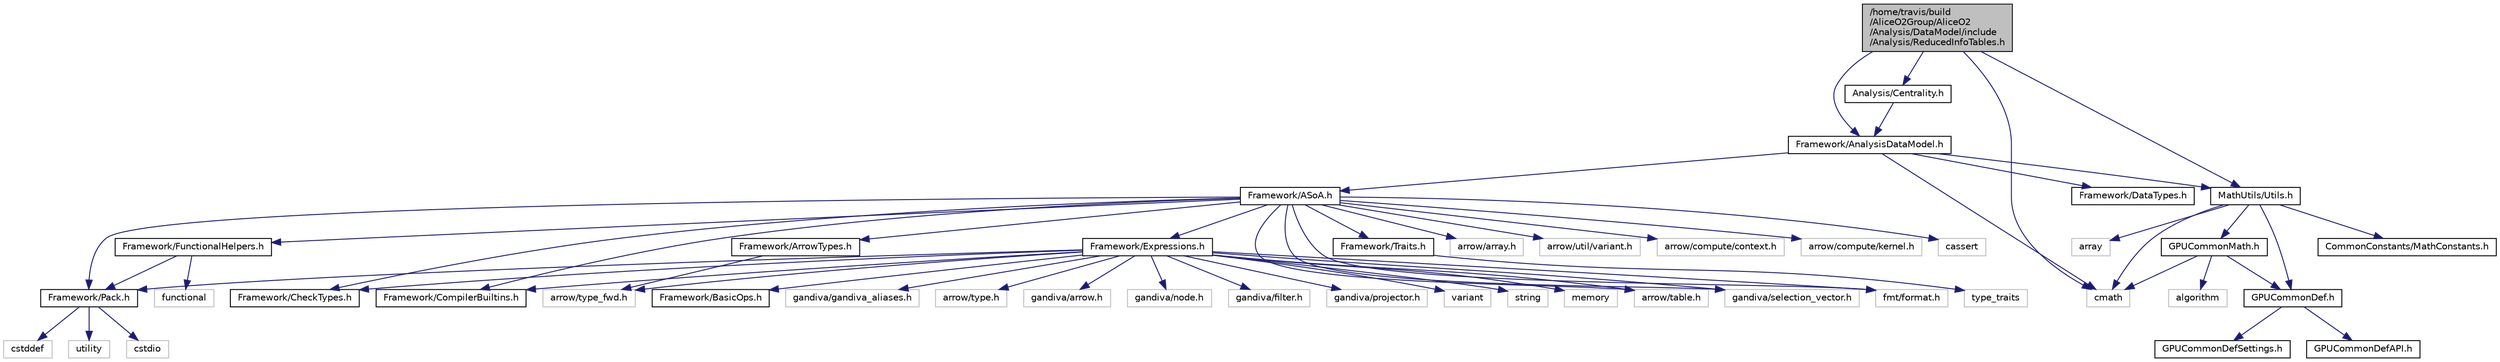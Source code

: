 digraph "/home/travis/build/AliceO2Group/AliceO2/Analysis/DataModel/include/Analysis/ReducedInfoTables.h"
{
 // INTERACTIVE_SVG=YES
  bgcolor="transparent";
  edge [fontname="Helvetica",fontsize="10",labelfontname="Helvetica",labelfontsize="10"];
  node [fontname="Helvetica",fontsize="10",shape=record];
  Node0 [label="/home/travis/build\l/AliceO2Group/AliceO2\l/Analysis/DataModel/include\l/Analysis/ReducedInfoTables.h",height=0.2,width=0.4,color="black", fillcolor="grey75", style="filled", fontcolor="black"];
  Node0 -> Node1 [color="midnightblue",fontsize="10",style="solid",fontname="Helvetica"];
  Node1 [label="Framework/AnalysisDataModel.h",height=0.2,width=0.4,color="black",URL="$d2/d8c/AnalysisDataModel_8h.html"];
  Node1 -> Node2 [color="midnightblue",fontsize="10",style="solid",fontname="Helvetica"];
  Node2 [label="Framework/ASoA.h",height=0.2,width=0.4,color="black",URL="$de/d33/ASoA_8h.html"];
  Node2 -> Node3 [color="midnightblue",fontsize="10",style="solid",fontname="Helvetica"];
  Node3 [label="Framework/Pack.h",height=0.2,width=0.4,color="black",URL="$dd/dce/Pack_8h.html"];
  Node3 -> Node4 [color="midnightblue",fontsize="10",style="solid",fontname="Helvetica"];
  Node4 [label="cstddef",height=0.2,width=0.4,color="grey75"];
  Node3 -> Node5 [color="midnightblue",fontsize="10",style="solid",fontname="Helvetica"];
  Node5 [label="utility",height=0.2,width=0.4,color="grey75"];
  Node3 -> Node6 [color="midnightblue",fontsize="10",style="solid",fontname="Helvetica"];
  Node6 [label="cstdio",height=0.2,width=0.4,color="grey75"];
  Node2 -> Node7 [color="midnightblue",fontsize="10",style="solid",fontname="Helvetica"];
  Node7 [label="Framework/CheckTypes.h",height=0.2,width=0.4,color="black",URL="$d1/d00/CheckTypes_8h.html"];
  Node2 -> Node8 [color="midnightblue",fontsize="10",style="solid",fontname="Helvetica"];
  Node8 [label="Framework/FunctionalHelpers.h",height=0.2,width=0.4,color="black",URL="$de/d9b/FunctionalHelpers_8h.html"];
  Node8 -> Node3 [color="midnightblue",fontsize="10",style="solid",fontname="Helvetica"];
  Node8 -> Node9 [color="midnightblue",fontsize="10",style="solid",fontname="Helvetica"];
  Node9 [label="functional",height=0.2,width=0.4,color="grey75"];
  Node2 -> Node10 [color="midnightblue",fontsize="10",style="solid",fontname="Helvetica"];
  Node10 [label="Framework/CompilerBuiltins.h",height=0.2,width=0.4,color="black",URL="$d9/de8/CompilerBuiltins_8h.html"];
  Node2 -> Node11 [color="midnightblue",fontsize="10",style="solid",fontname="Helvetica"];
  Node11 [label="Framework/Traits.h",height=0.2,width=0.4,color="black",URL="$db/d31/Traits_8h.html"];
  Node11 -> Node12 [color="midnightblue",fontsize="10",style="solid",fontname="Helvetica"];
  Node12 [label="type_traits",height=0.2,width=0.4,color="grey75"];
  Node2 -> Node13 [color="midnightblue",fontsize="10",style="solid",fontname="Helvetica"];
  Node13 [label="Framework/Expressions.h",height=0.2,width=0.4,color="black",URL="$d0/d91/Expressions_8h.html"];
  Node13 -> Node14 [color="midnightblue",fontsize="10",style="solid",fontname="Helvetica"];
  Node14 [label="Framework/BasicOps.h",height=0.2,width=0.4,color="black",URL="$dd/dc2/BasicOps_8h.html"];
  Node13 -> Node10 [color="midnightblue",fontsize="10",style="solid",fontname="Helvetica"];
  Node13 -> Node3 [color="midnightblue",fontsize="10",style="solid",fontname="Helvetica"];
  Node13 -> Node7 [color="midnightblue",fontsize="10",style="solid",fontname="Helvetica"];
  Node13 -> Node15 [color="midnightblue",fontsize="10",style="solid",fontname="Helvetica"];
  Node15 [label="arrow/type_fwd.h",height=0.2,width=0.4,color="grey75"];
  Node13 -> Node16 [color="midnightblue",fontsize="10",style="solid",fontname="Helvetica"];
  Node16 [label="gandiva/gandiva_aliases.h",height=0.2,width=0.4,color="grey75"];
  Node13 -> Node17 [color="midnightblue",fontsize="10",style="solid",fontname="Helvetica"];
  Node17 [label="arrow/type.h",height=0.2,width=0.4,color="grey75"];
  Node13 -> Node18 [color="midnightblue",fontsize="10",style="solid",fontname="Helvetica"];
  Node18 [label="gandiva/arrow.h",height=0.2,width=0.4,color="grey75"];
  Node13 -> Node19 [color="midnightblue",fontsize="10",style="solid",fontname="Helvetica"];
  Node19 [label="arrow/table.h",height=0.2,width=0.4,color="grey75"];
  Node13 -> Node20 [color="midnightblue",fontsize="10",style="solid",fontname="Helvetica"];
  Node20 [label="gandiva/selection_vector.h",height=0.2,width=0.4,color="grey75"];
  Node13 -> Node21 [color="midnightblue",fontsize="10",style="solid",fontname="Helvetica"];
  Node21 [label="gandiva/node.h",height=0.2,width=0.4,color="grey75"];
  Node13 -> Node22 [color="midnightblue",fontsize="10",style="solid",fontname="Helvetica"];
  Node22 [label="gandiva/filter.h",height=0.2,width=0.4,color="grey75"];
  Node13 -> Node23 [color="midnightblue",fontsize="10",style="solid",fontname="Helvetica"];
  Node23 [label="gandiva/projector.h",height=0.2,width=0.4,color="grey75"];
  Node13 -> Node24 [color="midnightblue",fontsize="10",style="solid",fontname="Helvetica"];
  Node24 [label="fmt/format.h",height=0.2,width=0.4,color="grey75"];
  Node13 -> Node25 [color="midnightblue",fontsize="10",style="solid",fontname="Helvetica"];
  Node25 [label="variant",height=0.2,width=0.4,color="grey75"];
  Node13 -> Node26 [color="midnightblue",fontsize="10",style="solid",fontname="Helvetica"];
  Node26 [label="string",height=0.2,width=0.4,color="grey75"];
  Node13 -> Node27 [color="midnightblue",fontsize="10",style="solid",fontname="Helvetica"];
  Node27 [label="memory",height=0.2,width=0.4,color="grey75"];
  Node2 -> Node28 [color="midnightblue",fontsize="10",style="solid",fontname="Helvetica"];
  Node28 [label="Framework/ArrowTypes.h",height=0.2,width=0.4,color="black",URL="$d4/de7/ArrowTypes_8h.html"];
  Node28 -> Node15 [color="midnightblue",fontsize="10",style="solid",fontname="Helvetica"];
  Node2 -> Node19 [color="midnightblue",fontsize="10",style="solid",fontname="Helvetica"];
  Node2 -> Node29 [color="midnightblue",fontsize="10",style="solid",fontname="Helvetica"];
  Node29 [label="arrow/array.h",height=0.2,width=0.4,color="grey75"];
  Node2 -> Node30 [color="midnightblue",fontsize="10",style="solid",fontname="Helvetica"];
  Node30 [label="arrow/util/variant.h",height=0.2,width=0.4,color="grey75"];
  Node2 -> Node31 [color="midnightblue",fontsize="10",style="solid",fontname="Helvetica"];
  Node31 [label="arrow/compute/context.h",height=0.2,width=0.4,color="grey75"];
  Node2 -> Node32 [color="midnightblue",fontsize="10",style="solid",fontname="Helvetica"];
  Node32 [label="arrow/compute/kernel.h",height=0.2,width=0.4,color="grey75"];
  Node2 -> Node20 [color="midnightblue",fontsize="10",style="solid",fontname="Helvetica"];
  Node2 -> Node33 [color="midnightblue",fontsize="10",style="solid",fontname="Helvetica"];
  Node33 [label="cassert",height=0.2,width=0.4,color="grey75"];
  Node2 -> Node24 [color="midnightblue",fontsize="10",style="solid",fontname="Helvetica"];
  Node1 -> Node34 [color="midnightblue",fontsize="10",style="solid",fontname="Helvetica"];
  Node34 [label="MathUtils/Utils.h",height=0.2,width=0.4,color="black",URL="$d9/d52/Common_2MathUtils_2include_2MathUtils_2Utils_8h.html"];
  Node34 -> Node35 [color="midnightblue",fontsize="10",style="solid",fontname="Helvetica"];
  Node35 [label="array",height=0.2,width=0.4,color="grey75"];
  Node34 -> Node36 [color="midnightblue",fontsize="10",style="solid",fontname="Helvetica"];
  Node36 [label="cmath",height=0.2,width=0.4,color="grey75"];
  Node34 -> Node37 [color="midnightblue",fontsize="10",style="solid",fontname="Helvetica"];
  Node37 [label="GPUCommonDef.h",height=0.2,width=0.4,color="black",URL="$df/d21/GPUCommonDef_8h.html"];
  Node37 -> Node38 [color="midnightblue",fontsize="10",style="solid",fontname="Helvetica"];
  Node38 [label="GPUCommonDefSettings.h",height=0.2,width=0.4,color="black",URL="$d5/d93/GPUCommonDefSettings_8h.html"];
  Node37 -> Node39 [color="midnightblue",fontsize="10",style="solid",fontname="Helvetica"];
  Node39 [label="GPUCommonDefAPI.h",height=0.2,width=0.4,color="black",URL="$da/d5a/GPUCommonDefAPI_8h.html"];
  Node34 -> Node40 [color="midnightblue",fontsize="10",style="solid",fontname="Helvetica"];
  Node40 [label="GPUCommonMath.h",height=0.2,width=0.4,color="black",URL="$d6/da2/GPUCommonMath_8h.html"];
  Node40 -> Node37 [color="midnightblue",fontsize="10",style="solid",fontname="Helvetica"];
  Node40 -> Node36 [color="midnightblue",fontsize="10",style="solid",fontname="Helvetica"];
  Node40 -> Node41 [color="midnightblue",fontsize="10",style="solid",fontname="Helvetica"];
  Node41 [label="algorithm",height=0.2,width=0.4,color="grey75"];
  Node34 -> Node42 [color="midnightblue",fontsize="10",style="solid",fontname="Helvetica"];
  Node42 [label="CommonConstants/MathConstants.h",height=0.2,width=0.4,color="black",URL="$d6/d84/MathConstants_8h.html",tooltip="useful math constants "];
  Node1 -> Node36 [color="midnightblue",fontsize="10",style="solid",fontname="Helvetica"];
  Node1 -> Node43 [color="midnightblue",fontsize="10",style="solid",fontname="Helvetica"];
  Node43 [label="Framework/DataTypes.h",height=0.2,width=0.4,color="black",URL="$d2/d12/DataTypes_8h.html"];
  Node0 -> Node44 [color="midnightblue",fontsize="10",style="solid",fontname="Helvetica"];
  Node44 [label="Analysis/Centrality.h",height=0.2,width=0.4,color="black",URL="$db/d48/Centrality_8h.html"];
  Node44 -> Node1 [color="midnightblue",fontsize="10",style="solid",fontname="Helvetica"];
  Node0 -> Node34 [color="midnightblue",fontsize="10",style="solid",fontname="Helvetica"];
  Node0 -> Node36 [color="midnightblue",fontsize="10",style="solid",fontname="Helvetica"];
}
